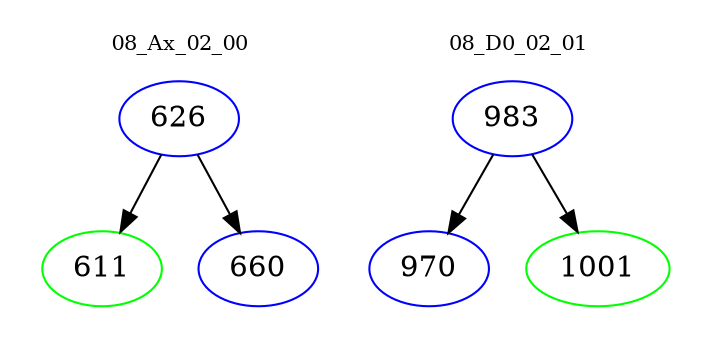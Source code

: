digraph{
subgraph cluster_0 {
color = white
label = "08_Ax_02_00";
fontsize=10;
T0_626 [label="626", color="blue"]
T0_626 -> T0_611 [color="black"]
T0_611 [label="611", color="green"]
T0_626 -> T0_660 [color="black"]
T0_660 [label="660", color="blue"]
}
subgraph cluster_1 {
color = white
label = "08_D0_02_01";
fontsize=10;
T1_983 [label="983", color="blue"]
T1_983 -> T1_970 [color="black"]
T1_970 [label="970", color="blue"]
T1_983 -> T1_1001 [color="black"]
T1_1001 [label="1001", color="green"]
}
}
